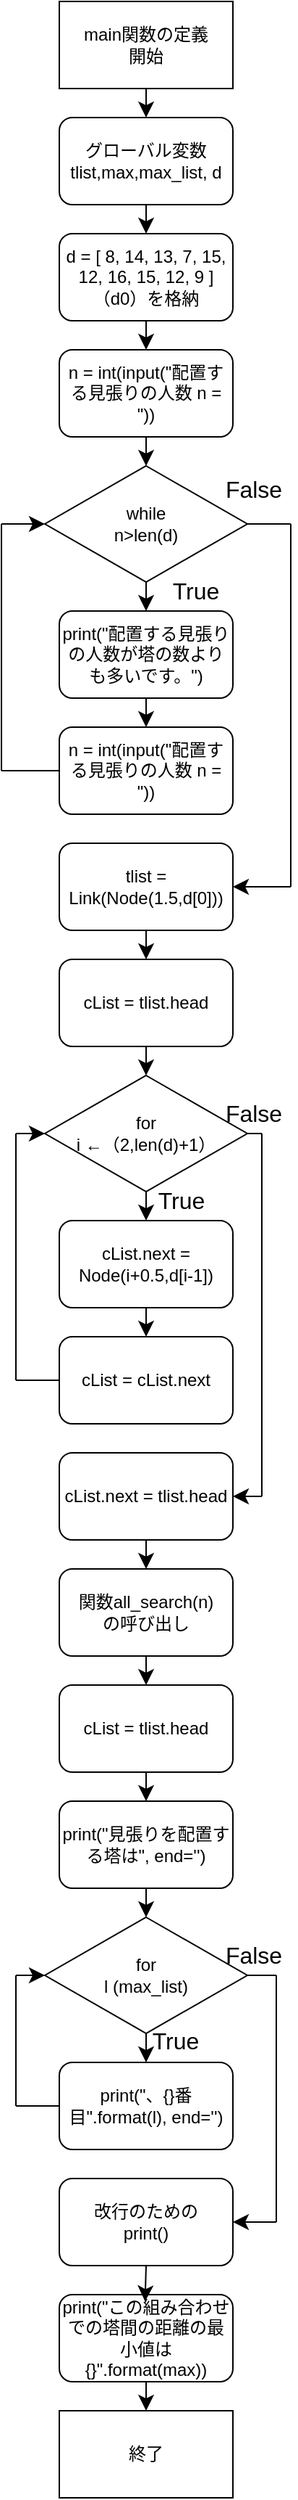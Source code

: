 <mxfile version="24.6.4" type="onedrive">
  <diagram name="ページ1" id="o-I92ZC0ENv9xiDpbb4u">
    <mxGraphModel grid="1" page="0" gridSize="10" guides="1" tooltips="1" connect="1" arrows="1" fold="1" pageScale="1" pageWidth="827" pageHeight="1169" math="0" shadow="0">
      <root>
        <mxCell id="0" />
        <mxCell id="1" parent="0" />
        <mxCell id="vxF7cjU_Vz_5hcJEvbsY-8" style="edgeStyle=none;curved=1;rounded=0;orthogonalLoop=1;jettySize=auto;html=1;exitX=0.5;exitY=1;exitDx=0;exitDy=0;fontSize=12;startSize=8;endSize=8;" edge="1" parent="1" source="vxF7cjU_Vz_5hcJEvbsY-1" target="vxF7cjU_Vz_5hcJEvbsY-2">
          <mxGeometry relative="1" as="geometry" />
        </mxCell>
        <mxCell id="vxF7cjU_Vz_5hcJEvbsY-1" value="main関数の定義&lt;div&gt;開始&lt;/div&gt;" style="rounded=0;whiteSpace=wrap;html=1;" vertex="1" parent="1">
          <mxGeometry x="80" y="-120" width="120" height="60" as="geometry" />
        </mxCell>
        <mxCell id="vxF7cjU_Vz_5hcJEvbsY-9" style="edgeStyle=none;curved=1;rounded=0;orthogonalLoop=1;jettySize=auto;html=1;exitX=0.5;exitY=1;exitDx=0;exitDy=0;entryX=0.5;entryY=0;entryDx=0;entryDy=0;fontSize=12;startSize=8;endSize=8;" edge="1" parent="1" source="vxF7cjU_Vz_5hcJEvbsY-2" target="vxF7cjU_Vz_5hcJEvbsY-4">
          <mxGeometry relative="1" as="geometry" />
        </mxCell>
        <mxCell id="vxF7cjU_Vz_5hcJEvbsY-2" value="グローバル変数&lt;div&gt;tlist,max,max_list, d&lt;br&gt;&lt;/div&gt;" style="rounded=1;whiteSpace=wrap;html=1;" vertex="1" parent="1">
          <mxGeometry x="80" y="-40" width="120" height="60" as="geometry" />
        </mxCell>
        <mxCell id="vxF7cjU_Vz_5hcJEvbsY-11" style="edgeStyle=none;curved=1;rounded=0;orthogonalLoop=1;jettySize=auto;html=1;exitX=0.5;exitY=1;exitDx=0;exitDy=0;entryX=0.5;entryY=0;entryDx=0;entryDy=0;fontSize=12;startSize=8;endSize=8;" edge="1" parent="1" source="vxF7cjU_Vz_5hcJEvbsY-3" target="vxF7cjU_Vz_5hcJEvbsY-5">
          <mxGeometry relative="1" as="geometry" />
        </mxCell>
        <mxCell id="vxF7cjU_Vz_5hcJEvbsY-3" value="n = int(input(&quot;配置する見張りの人数 n = &quot;))" style="rounded=1;whiteSpace=wrap;html=1;" vertex="1" parent="1">
          <mxGeometry x="80" y="120" width="120" height="60" as="geometry" />
        </mxCell>
        <mxCell id="vxF7cjU_Vz_5hcJEvbsY-10" style="edgeStyle=none;curved=1;rounded=0;orthogonalLoop=1;jettySize=auto;html=1;exitX=0.5;exitY=1;exitDx=0;exitDy=0;entryX=0.5;entryY=0;entryDx=0;entryDy=0;fontSize=12;startSize=8;endSize=8;" edge="1" parent="1" source="vxF7cjU_Vz_5hcJEvbsY-4" target="vxF7cjU_Vz_5hcJEvbsY-3">
          <mxGeometry relative="1" as="geometry" />
        </mxCell>
        <mxCell id="vxF7cjU_Vz_5hcJEvbsY-4" value="d = [ 8, 14, 13, 7, 15, 12, 16, 15, 12, 9 ]（d0）を格納" style="rounded=1;whiteSpace=wrap;html=1;" vertex="1" parent="1">
          <mxGeometry x="80" y="40" width="120" height="60" as="geometry" />
        </mxCell>
        <mxCell id="vxF7cjU_Vz_5hcJEvbsY-12" style="edgeStyle=none;curved=1;rounded=0;orthogonalLoop=1;jettySize=auto;html=1;exitX=0.5;exitY=1;exitDx=0;exitDy=0;entryX=0.5;entryY=0;entryDx=0;entryDy=0;fontSize=12;startSize=8;endSize=8;" edge="1" parent="1" source="vxF7cjU_Vz_5hcJEvbsY-5" target="vxF7cjU_Vz_5hcJEvbsY-6">
          <mxGeometry relative="1" as="geometry" />
        </mxCell>
        <mxCell id="vxF7cjU_Vz_5hcJEvbsY-5" value="while&lt;div&gt;n&amp;gt;len(d)&lt;br&gt;&lt;/div&gt;" style="rhombus;whiteSpace=wrap;html=1;" vertex="1" parent="1">
          <mxGeometry x="70" y="200" width="140" height="80" as="geometry" />
        </mxCell>
        <mxCell id="vxF7cjU_Vz_5hcJEvbsY-13" style="edgeStyle=none;curved=1;rounded=0;orthogonalLoop=1;jettySize=auto;html=1;exitX=0.5;exitY=1;exitDx=0;exitDy=0;entryX=0.5;entryY=0;entryDx=0;entryDy=0;fontSize=12;startSize=8;endSize=8;" edge="1" parent="1" source="vxF7cjU_Vz_5hcJEvbsY-6" target="vxF7cjU_Vz_5hcJEvbsY-7">
          <mxGeometry relative="1" as="geometry" />
        </mxCell>
        <mxCell id="vxF7cjU_Vz_5hcJEvbsY-6" value="print(&quot;配置する見張りの人数が塔の数よりも多いです。&quot;)" style="rounded=1;whiteSpace=wrap;html=1;" vertex="1" parent="1">
          <mxGeometry x="80" y="300" width="120" height="60" as="geometry" />
        </mxCell>
        <mxCell id="vxF7cjU_Vz_5hcJEvbsY-7" value="n = int(input(&quot;配置する見張りの人数 n = &quot;))" style="rounded=1;whiteSpace=wrap;html=1;" vertex="1" parent="1">
          <mxGeometry x="80" y="380" width="120" height="60" as="geometry" />
        </mxCell>
        <mxCell id="vxF7cjU_Vz_5hcJEvbsY-14" style="edgeStyle=none;curved=1;rounded=0;orthogonalLoop=1;jettySize=auto;html=1;exitX=0;exitY=0.5;exitDx=0;exitDy=0;fontSize=12;startSize=8;endSize=8;" edge="1" parent="1" source="vxF7cjU_Vz_5hcJEvbsY-7" target="vxF7cjU_Vz_5hcJEvbsY-7">
          <mxGeometry relative="1" as="geometry" />
        </mxCell>
        <mxCell id="vxF7cjU_Vz_5hcJEvbsY-15" value="" style="endArrow=none;html=1;rounded=0;fontSize=12;startSize=8;endSize=8;curved=1;exitX=0;exitY=0.5;exitDx=0;exitDy=0;" edge="1" parent="1" source="vxF7cjU_Vz_5hcJEvbsY-7">
          <mxGeometry width="50" height="50" relative="1" as="geometry">
            <mxPoint x="-10" y="320" as="sourcePoint" />
            <mxPoint x="40" y="410" as="targetPoint" />
          </mxGeometry>
        </mxCell>
        <mxCell id="vxF7cjU_Vz_5hcJEvbsY-16" value="" style="endArrow=none;html=1;rounded=0;fontSize=12;startSize=8;endSize=8;curved=1;" edge="1" parent="1">
          <mxGeometry width="50" height="50" relative="1" as="geometry">
            <mxPoint x="40" y="410" as="sourcePoint" />
            <mxPoint x="40" y="240" as="targetPoint" />
          </mxGeometry>
        </mxCell>
        <mxCell id="vxF7cjU_Vz_5hcJEvbsY-18" value="" style="endArrow=classic;html=1;rounded=0;fontSize=12;startSize=8;endSize=8;curved=1;entryX=0;entryY=0.5;entryDx=0;entryDy=0;" edge="1" parent="1" target="vxF7cjU_Vz_5hcJEvbsY-5">
          <mxGeometry width="50" height="50" relative="1" as="geometry">
            <mxPoint x="40" y="240" as="sourcePoint" />
            <mxPoint x="40" y="270" as="targetPoint" />
          </mxGeometry>
        </mxCell>
        <mxCell id="vxF7cjU_Vz_5hcJEvbsY-32" style="edgeStyle=none;curved=1;rounded=0;orthogonalLoop=1;jettySize=auto;html=1;exitX=0.5;exitY=1;exitDx=0;exitDy=0;fontSize=12;startSize=8;endSize=8;" edge="1" parent="1" source="vxF7cjU_Vz_5hcJEvbsY-19" target="vxF7cjU_Vz_5hcJEvbsY-27">
          <mxGeometry relative="1" as="geometry" />
        </mxCell>
        <mxCell id="vxF7cjU_Vz_5hcJEvbsY-19" value="tlist = Link(Node(1.5,d[0]))" style="rounded=1;whiteSpace=wrap;html=1;" vertex="1" parent="1">
          <mxGeometry x="80" y="460" width="120" height="60" as="geometry" />
        </mxCell>
        <mxCell id="vxF7cjU_Vz_5hcJEvbsY-20" value="" style="endArrow=none;html=1;rounded=0;fontSize=12;startSize=8;endSize=8;curved=1;entryX=1;entryY=0.5;entryDx=0;entryDy=0;" edge="1" parent="1" target="vxF7cjU_Vz_5hcJEvbsY-5">
          <mxGeometry width="50" height="50" relative="1" as="geometry">
            <mxPoint x="240" y="240" as="sourcePoint" />
            <mxPoint x="210" y="280" as="targetPoint" />
          </mxGeometry>
        </mxCell>
        <mxCell id="vxF7cjU_Vz_5hcJEvbsY-21" value="" style="endArrow=none;html=1;rounded=0;fontSize=12;startSize=8;endSize=8;curved=1;" edge="1" parent="1">
          <mxGeometry width="50" height="50" relative="1" as="geometry">
            <mxPoint x="240" y="490" as="sourcePoint" />
            <mxPoint x="240" y="240" as="targetPoint" />
          </mxGeometry>
        </mxCell>
        <mxCell id="vxF7cjU_Vz_5hcJEvbsY-23" value="" style="endArrow=classic;html=1;rounded=0;fontSize=12;startSize=8;endSize=8;curved=1;entryX=1;entryY=0.5;entryDx=0;entryDy=0;" edge="1" parent="1" target="vxF7cjU_Vz_5hcJEvbsY-19">
          <mxGeometry width="50" height="50" relative="1" as="geometry">
            <mxPoint x="240" y="490" as="sourcePoint" />
            <mxPoint x="210" y="280" as="targetPoint" />
          </mxGeometry>
        </mxCell>
        <mxCell id="vxF7cjU_Vz_5hcJEvbsY-25" value="False" style="text;html=1;align=center;verticalAlign=middle;resizable=0;points=[];autosize=1;strokeColor=none;fillColor=none;fontSize=16;" vertex="1" parent="1">
          <mxGeometry x="184" y="201" width="60" height="30" as="geometry" />
        </mxCell>
        <mxCell id="vxF7cjU_Vz_5hcJEvbsY-26" value="True" style="text;html=1;align=center;verticalAlign=middle;resizable=0;points=[];autosize=1;strokeColor=none;fillColor=none;fontSize=16;" vertex="1" parent="1">
          <mxGeometry x="144" y="271" width="60" height="30" as="geometry" />
        </mxCell>
        <mxCell id="vxF7cjU_Vz_5hcJEvbsY-33" style="edgeStyle=none;curved=1;rounded=0;orthogonalLoop=1;jettySize=auto;html=1;exitX=0.5;exitY=1;exitDx=0;exitDy=0;entryX=0.5;entryY=0;entryDx=0;entryDy=0;fontSize=12;startSize=8;endSize=8;" edge="1" parent="1" source="vxF7cjU_Vz_5hcJEvbsY-27" target="vxF7cjU_Vz_5hcJEvbsY-28">
          <mxGeometry relative="1" as="geometry" />
        </mxCell>
        <UserObject label="cList = tlist.head" link="cList = tlist.head" id="vxF7cjU_Vz_5hcJEvbsY-27">
          <mxCell style="rounded=1;whiteSpace=wrap;html=1;" vertex="1" parent="1">
            <mxGeometry x="80" y="540" width="120" height="60" as="geometry" />
          </mxCell>
        </UserObject>
        <mxCell id="vxF7cjU_Vz_5hcJEvbsY-38" style="edgeStyle=none;curved=1;rounded=0;orthogonalLoop=1;jettySize=auto;html=1;exitX=0.5;exitY=1;exitDx=0;exitDy=0;entryX=0.5;entryY=0;entryDx=0;entryDy=0;fontSize=12;startSize=8;endSize=8;" edge="1" parent="1" source="vxF7cjU_Vz_5hcJEvbsY-28" target="vxF7cjU_Vz_5hcJEvbsY-29">
          <mxGeometry relative="1" as="geometry" />
        </mxCell>
        <mxCell id="vxF7cjU_Vz_5hcJEvbsY-28" value="for&lt;div&gt;i ←（2,len(d)+1）&lt;/div&gt;" style="rhombus;whiteSpace=wrap;html=1;" vertex="1" parent="1">
          <mxGeometry x="70" y="620" width="140" height="80" as="geometry" />
        </mxCell>
        <mxCell id="vxF7cjU_Vz_5hcJEvbsY-39" style="edgeStyle=none;curved=1;rounded=0;orthogonalLoop=1;jettySize=auto;html=1;exitX=0.5;exitY=1;exitDx=0;exitDy=0;entryX=0.5;entryY=0;entryDx=0;entryDy=0;fontSize=12;startSize=8;endSize=8;" edge="1" parent="1" source="vxF7cjU_Vz_5hcJEvbsY-29" target="vxF7cjU_Vz_5hcJEvbsY-30">
          <mxGeometry relative="1" as="geometry" />
        </mxCell>
        <mxCell id="vxF7cjU_Vz_5hcJEvbsY-29" value="cList.next = Node(i+0.5,d[i-1])" style="rounded=1;whiteSpace=wrap;html=1;" vertex="1" parent="1">
          <mxGeometry x="80" y="720" width="120" height="60" as="geometry" />
        </mxCell>
        <mxCell id="vxF7cjU_Vz_5hcJEvbsY-30" value="cList = cList.next" style="rounded=1;whiteSpace=wrap;html=1;" vertex="1" parent="1">
          <mxGeometry x="80" y="800" width="120" height="60" as="geometry" />
        </mxCell>
        <mxCell id="vxF7cjU_Vz_5hcJEvbsY-48" style="edgeStyle=none;curved=1;rounded=0;orthogonalLoop=1;jettySize=auto;html=1;exitX=0.5;exitY=1;exitDx=0;exitDy=0;entryX=0.5;entryY=0;entryDx=0;entryDy=0;fontSize=12;startSize=8;endSize=8;" edge="1" parent="1" source="vxF7cjU_Vz_5hcJEvbsY-31" target="vxF7cjU_Vz_5hcJEvbsY-47">
          <mxGeometry relative="1" as="geometry" />
        </mxCell>
        <UserObject label="cList.next = tlist.head" link="cList.next = tlist.head" id="vxF7cjU_Vz_5hcJEvbsY-31">
          <mxCell style="rounded=1;whiteSpace=wrap;html=1;" vertex="1" parent="1">
            <mxGeometry x="80" y="880" width="120" height="60" as="geometry" />
          </mxCell>
        </UserObject>
        <mxCell id="vxF7cjU_Vz_5hcJEvbsY-40" value="" style="endArrow=none;html=1;rounded=0;fontSize=12;startSize=8;endSize=8;curved=1;exitX=0;exitY=0.5;exitDx=0;exitDy=0;" edge="1" parent="1" source="vxF7cjU_Vz_5hcJEvbsY-30">
          <mxGeometry width="50" height="50" relative="1" as="geometry">
            <mxPoint x="80" y="820" as="sourcePoint" />
            <mxPoint x="50" y="830" as="targetPoint" />
          </mxGeometry>
        </mxCell>
        <mxCell id="vxF7cjU_Vz_5hcJEvbsY-41" value="" style="endArrow=none;html=1;rounded=0;fontSize=12;startSize=8;endSize=8;curved=1;" edge="1" parent="1">
          <mxGeometry width="50" height="50" relative="1" as="geometry">
            <mxPoint x="50" y="830" as="sourcePoint" />
            <mxPoint x="50" y="660" as="targetPoint" />
          </mxGeometry>
        </mxCell>
        <mxCell id="vxF7cjU_Vz_5hcJEvbsY-43" value="" style="endArrow=classic;html=1;rounded=0;fontSize=12;startSize=8;endSize=8;curved=1;entryX=0;entryY=0.5;entryDx=0;entryDy=0;" edge="1" parent="1" target="vxF7cjU_Vz_5hcJEvbsY-28">
          <mxGeometry width="50" height="50" relative="1" as="geometry">
            <mxPoint x="50" y="660" as="sourcePoint" />
            <mxPoint x="130" y="770" as="targetPoint" />
          </mxGeometry>
        </mxCell>
        <mxCell id="vxF7cjU_Vz_5hcJEvbsY-44" value="" style="endArrow=none;html=1;rounded=0;fontSize=12;startSize=8;endSize=8;curved=1;entryX=1;entryY=0.5;entryDx=0;entryDy=0;" edge="1" parent="1" target="vxF7cjU_Vz_5hcJEvbsY-28">
          <mxGeometry width="50" height="50" relative="1" as="geometry">
            <mxPoint x="220" y="660" as="sourcePoint" />
            <mxPoint x="130" y="840" as="targetPoint" />
          </mxGeometry>
        </mxCell>
        <mxCell id="vxF7cjU_Vz_5hcJEvbsY-45" value="" style="endArrow=none;html=1;rounded=0;fontSize=12;startSize=8;endSize=8;curved=1;" edge="1" parent="1">
          <mxGeometry width="50" height="50" relative="1" as="geometry">
            <mxPoint x="220" y="910" as="sourcePoint" />
            <mxPoint x="220" y="660" as="targetPoint" />
          </mxGeometry>
        </mxCell>
        <mxCell id="vxF7cjU_Vz_5hcJEvbsY-46" value="" style="endArrow=classic;html=1;rounded=0;fontSize=12;startSize=8;endSize=8;curved=1;entryX=1;entryY=0.5;entryDx=0;entryDy=0;" edge="1" parent="1" target="vxF7cjU_Vz_5hcJEvbsY-31">
          <mxGeometry width="50" height="50" relative="1" as="geometry">
            <mxPoint x="220" y="910" as="sourcePoint" />
            <mxPoint x="130" y="840" as="targetPoint" />
          </mxGeometry>
        </mxCell>
        <mxCell id="vxF7cjU_Vz_5hcJEvbsY-50" style="edgeStyle=none;curved=1;rounded=0;orthogonalLoop=1;jettySize=auto;html=1;exitX=0.5;exitY=1;exitDx=0;exitDy=0;entryX=0.5;entryY=0;entryDx=0;entryDy=0;fontSize=12;startSize=8;endSize=8;" edge="1" parent="1" source="vxF7cjU_Vz_5hcJEvbsY-47" target="vxF7cjU_Vz_5hcJEvbsY-49">
          <mxGeometry relative="1" as="geometry" />
        </mxCell>
        <mxCell id="vxF7cjU_Vz_5hcJEvbsY-47" value="関数all_search(n)&lt;div&gt;の呼び出し&lt;/div&gt;" style="rounded=1;whiteSpace=wrap;html=1;" vertex="1" parent="1">
          <mxGeometry x="80" y="960" width="120" height="60" as="geometry" />
        </mxCell>
        <mxCell id="vxF7cjU_Vz_5hcJEvbsY-61" style="edgeStyle=none;curved=1;rounded=0;orthogonalLoop=1;jettySize=auto;html=1;exitX=0.5;exitY=1;exitDx=0;exitDy=0;fontSize=12;startSize=8;endSize=8;" edge="1" parent="1" source="vxF7cjU_Vz_5hcJEvbsY-49" target="vxF7cjU_Vz_5hcJEvbsY-51">
          <mxGeometry relative="1" as="geometry" />
        </mxCell>
        <UserObject label="cList = tlist.head" link="cList = tlist.head" id="vxF7cjU_Vz_5hcJEvbsY-49">
          <mxCell style="rounded=1;whiteSpace=wrap;html=1;" vertex="1" parent="1">
            <mxGeometry x="80" y="1040" width="120" height="60" as="geometry" />
          </mxCell>
        </UserObject>
        <mxCell id="vxF7cjU_Vz_5hcJEvbsY-62" style="edgeStyle=none;curved=1;rounded=0;orthogonalLoop=1;jettySize=auto;html=1;exitX=0.5;exitY=1;exitDx=0;exitDy=0;entryX=0.5;entryY=0;entryDx=0;entryDy=0;fontSize=12;startSize=8;endSize=8;" edge="1" parent="1" source="vxF7cjU_Vz_5hcJEvbsY-51" target="vxF7cjU_Vz_5hcJEvbsY-52">
          <mxGeometry relative="1" as="geometry" />
        </mxCell>
        <mxCell id="vxF7cjU_Vz_5hcJEvbsY-51" value="print(&quot;見張りを配置する塔は&quot;, end=&#39;&#39;)" style="rounded=1;whiteSpace=wrap;html=1;" vertex="1" parent="1">
          <mxGeometry x="80" y="1120" width="120" height="60" as="geometry" />
        </mxCell>
        <mxCell id="vxF7cjU_Vz_5hcJEvbsY-55" style="edgeStyle=none;curved=1;rounded=0;orthogonalLoop=1;jettySize=auto;html=1;exitX=0.5;exitY=1;exitDx=0;exitDy=0;entryX=0.5;entryY=0;entryDx=0;entryDy=0;fontSize=12;startSize=8;endSize=8;" edge="1" parent="1" source="vxF7cjU_Vz_5hcJEvbsY-52" target="vxF7cjU_Vz_5hcJEvbsY-53">
          <mxGeometry relative="1" as="geometry" />
        </mxCell>
        <mxCell id="vxF7cjU_Vz_5hcJEvbsY-52" value="for&lt;div&gt;l (max_list)&lt;/div&gt;" style="rhombus;whiteSpace=wrap;html=1;" vertex="1" parent="1">
          <mxGeometry x="70" y="1200" width="140" height="80" as="geometry" />
        </mxCell>
        <mxCell id="vxF7cjU_Vz_5hcJEvbsY-53" value="print(&quot;、{}番目&quot;.format(l), end=&#39;&#39;)" style="rounded=1;whiteSpace=wrap;html=1;" vertex="1" parent="1">
          <mxGeometry x="80" y="1300" width="120" height="60" as="geometry" />
        </mxCell>
        <mxCell id="vxF7cjU_Vz_5hcJEvbsY-56" value="" style="endArrow=none;html=1;rounded=0;fontSize=12;startSize=8;endSize=8;curved=1;entryX=0;entryY=0.5;entryDx=0;entryDy=0;" edge="1" parent="1" target="vxF7cjU_Vz_5hcJEvbsY-53">
          <mxGeometry width="50" height="50" relative="1" as="geometry">
            <mxPoint x="50" y="1330" as="sourcePoint" />
            <mxPoint x="130" y="1350" as="targetPoint" />
          </mxGeometry>
        </mxCell>
        <mxCell id="vxF7cjU_Vz_5hcJEvbsY-57" value="" style="endArrow=none;html=1;rounded=0;fontSize=12;startSize=8;endSize=8;curved=1;" edge="1" parent="1">
          <mxGeometry width="50" height="50" relative="1" as="geometry">
            <mxPoint x="50" y="1240" as="sourcePoint" />
            <mxPoint x="50" y="1330" as="targetPoint" />
          </mxGeometry>
        </mxCell>
        <mxCell id="vxF7cjU_Vz_5hcJEvbsY-60" value="" style="endArrow=classic;html=1;rounded=0;fontSize=12;startSize=8;endSize=8;curved=1;entryX=0;entryY=0.5;entryDx=0;entryDy=0;" edge="1" parent="1" target="vxF7cjU_Vz_5hcJEvbsY-52">
          <mxGeometry width="50" height="50" relative="1" as="geometry">
            <mxPoint x="50" y="1240" as="sourcePoint" />
            <mxPoint x="130" y="1350" as="targetPoint" />
          </mxGeometry>
        </mxCell>
        <mxCell id="vxF7cjU_Vz_5hcJEvbsY-63" value="改行のための&lt;div&gt;print()&lt;br&gt;&lt;/div&gt;" style="rounded=1;whiteSpace=wrap;html=1;" vertex="1" parent="1">
          <mxGeometry x="80" y="1380" width="120" height="60" as="geometry" />
        </mxCell>
        <mxCell id="vxF7cjU_Vz_5hcJEvbsY-71" style="edgeStyle=none;curved=1;rounded=0;orthogonalLoop=1;jettySize=auto;html=1;exitX=0.5;exitY=1;exitDx=0;exitDy=0;fontSize=12;startSize=8;endSize=8;" edge="1" parent="1" source="vxF7cjU_Vz_5hcJEvbsY-64" target="vxF7cjU_Vz_5hcJEvbsY-70">
          <mxGeometry relative="1" as="geometry" />
        </mxCell>
        <mxCell id="vxF7cjU_Vz_5hcJEvbsY-64" value="print(&quot;この組み合わせでの塔間の距離の最小値は {}&quot;.format(max))" style="rounded=1;whiteSpace=wrap;html=1;" vertex="1" parent="1">
          <mxGeometry x="80" y="1460" width="120" height="60" as="geometry" />
        </mxCell>
        <mxCell id="vxF7cjU_Vz_5hcJEvbsY-65" value="" style="endArrow=none;html=1;rounded=0;fontSize=12;startSize=8;endSize=8;curved=1;entryX=1;entryY=0.5;entryDx=0;entryDy=0;" edge="1" parent="1" target="vxF7cjU_Vz_5hcJEvbsY-52">
          <mxGeometry width="50" height="50" relative="1" as="geometry">
            <mxPoint x="230" y="1240" as="sourcePoint" />
            <mxPoint x="130" y="1290" as="targetPoint" />
          </mxGeometry>
        </mxCell>
        <mxCell id="vxF7cjU_Vz_5hcJEvbsY-66" value="" style="endArrow=none;html=1;rounded=0;fontSize=12;startSize=8;endSize=8;curved=1;" edge="1" parent="1">
          <mxGeometry width="50" height="50" relative="1" as="geometry">
            <mxPoint x="230" y="1410" as="sourcePoint" />
            <mxPoint x="230" y="1240" as="targetPoint" />
          </mxGeometry>
        </mxCell>
        <mxCell id="vxF7cjU_Vz_5hcJEvbsY-68" value="" style="endArrow=classic;html=1;rounded=0;fontSize=12;startSize=8;endSize=8;curved=1;entryX=1;entryY=0.5;entryDx=0;entryDy=0;" edge="1" parent="1" target="vxF7cjU_Vz_5hcJEvbsY-63">
          <mxGeometry width="50" height="50" relative="1" as="geometry">
            <mxPoint x="230" y="1410" as="sourcePoint" />
            <mxPoint x="130" y="1290" as="targetPoint" />
          </mxGeometry>
        </mxCell>
        <mxCell id="vxF7cjU_Vz_5hcJEvbsY-69" style="edgeStyle=none;curved=1;rounded=0;orthogonalLoop=1;jettySize=auto;html=1;exitX=0.5;exitY=1;exitDx=0;exitDy=0;entryX=0.494;entryY=0.078;entryDx=0;entryDy=0;entryPerimeter=0;fontSize=12;startSize=8;endSize=8;" edge="1" parent="1" source="vxF7cjU_Vz_5hcJEvbsY-63" target="vxF7cjU_Vz_5hcJEvbsY-64">
          <mxGeometry relative="1" as="geometry" />
        </mxCell>
        <mxCell id="vxF7cjU_Vz_5hcJEvbsY-70" value="終了" style="rounded=0;whiteSpace=wrap;html=1;" vertex="1" parent="1">
          <mxGeometry x="80" y="1540" width="120" height="60" as="geometry" />
        </mxCell>
        <mxCell id="vxF7cjU_Vz_5hcJEvbsY-72" value="False" style="text;html=1;align=center;verticalAlign=middle;resizable=0;points=[];autosize=1;strokeColor=none;fillColor=none;fontSize=16;" vertex="1" parent="1">
          <mxGeometry x="184" y="1211" width="60" height="30" as="geometry" />
        </mxCell>
        <mxCell id="vxF7cjU_Vz_5hcJEvbsY-73" value="True" style="text;html=1;align=center;verticalAlign=middle;resizable=0;points=[];autosize=1;strokeColor=none;fillColor=none;fontSize=16;" vertex="1" parent="1">
          <mxGeometry x="130" y="1270" width="60" height="30" as="geometry" />
        </mxCell>
        <mxCell id="vxF7cjU_Vz_5hcJEvbsY-74" value="False" style="text;html=1;align=center;verticalAlign=middle;resizable=0;points=[];autosize=1;strokeColor=none;fillColor=none;fontSize=16;" vertex="1" parent="1">
          <mxGeometry x="184" y="631" width="60" height="30" as="geometry" />
        </mxCell>
        <mxCell id="vxF7cjU_Vz_5hcJEvbsY-75" value="True" style="text;html=1;align=center;verticalAlign=middle;resizable=0;points=[];autosize=1;strokeColor=none;fillColor=none;fontSize=16;" vertex="1" parent="1">
          <mxGeometry x="134" y="691" width="60" height="30" as="geometry" />
        </mxCell>
      </root>
    </mxGraphModel>
  </diagram>
</mxfile>
